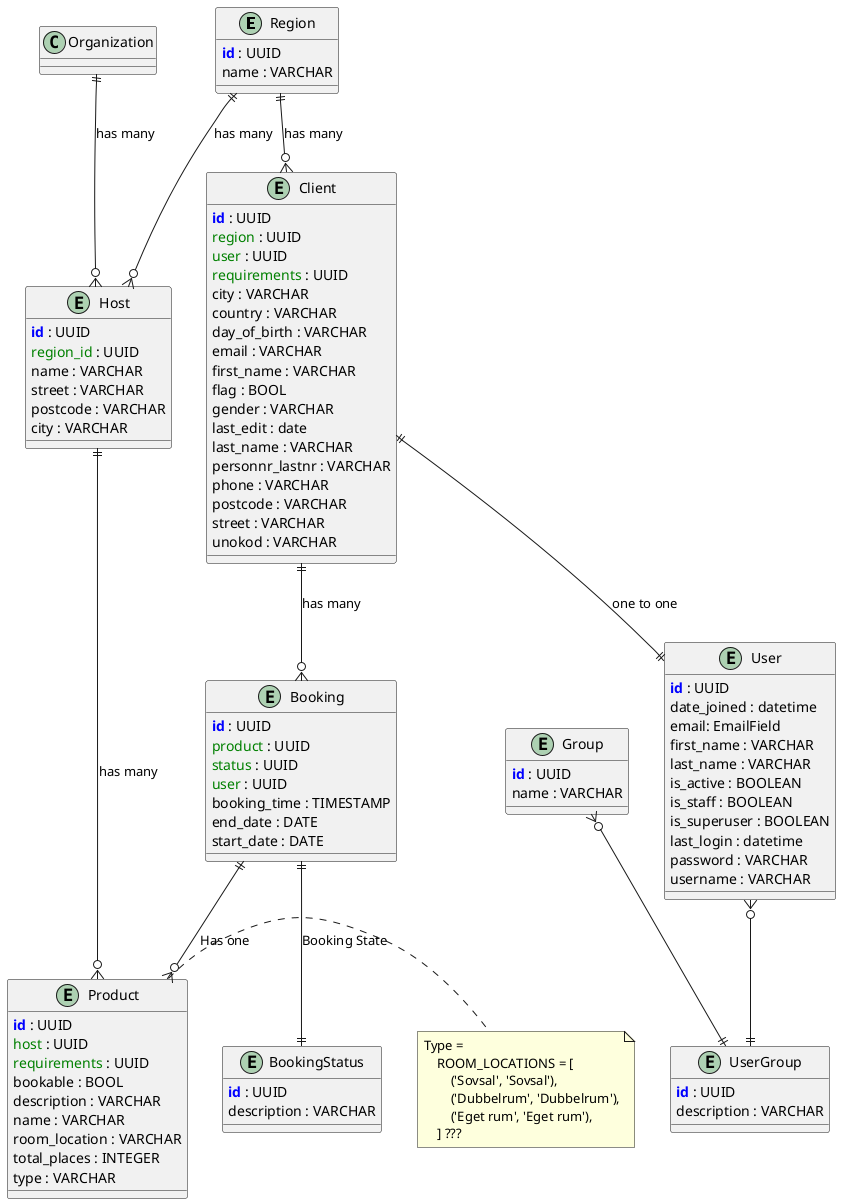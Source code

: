 @startuml

!define primary_key(x) <b><color:blue>x</color></b>
!define foreign_key(x) <color:green>x</color>


entity Region {
    primary_key(id) : UUID
    name : VARCHAR
}

entity User {
    primary_key(id) : UUID
    date_joined : datetime
    email: EmailField
    first_name : VARCHAR
    last_name : VARCHAR
    is_active : BOOLEAN
    is_staff : BOOLEAN
    is_superuser : BOOLEAN
    last_login : datetime
    password : VARCHAR
    username : VARCHAR
}

entity Group {
    primary_key(id) : UUID
    name : VARCHAR
}

entity UserGroup {
    primary_key(id) : UUID
    description : VARCHAR
}

entity Host {
    primary_key(id) : UUID
    foreign_key(region_id) : UUID
    name : VARCHAR
    street : VARCHAR
    postcode : VARCHAR
    city : VARCHAR
}

entity Client {
    primary_key(id) : UUID
    foreign_key(region) : UUID
    foreign_key(user) : UUID
    foreign_key(requirements) : UUID
    city : VARCHAR
    country : VARCHAR
    day_of_birth : VARCHAR
    email : VARCHAR
    first_name : VARCHAR
    flag : BOOL
    gender : VARCHAR
    last_edit : date
    last_name : VARCHAR
    personnr_lastnr : VARCHAR
    phone : VARCHAR
    postcode : VARCHAR
    street : VARCHAR
    unokod : VARCHAR
}

entity Product {
    primary_key(id) : UUID
    foreign_key(host) : UUID
    foreign_key(requirements) : UUID
    bookable : BOOL
    description : VARCHAR
    name : VARCHAR
    room_location : VARCHAR
    total_places : INTEGER
    type : VARCHAR
}

note right of Product
    Type =
        ROOM_LOCATIONS = [
            ('Sovsal', 'Sovsal'),
            ('Dubbelrum', 'Dubbelrum'),
            ('Eget rum', 'Eget rum'),
        ] ???
end note

entity Booking {
    primary_key(id) : UUID
    foreign_key(product) : UUID
    foreign_key(status) : UUID
    foreign_key(user) : UUID
    booking_time : TIMESTAMP
    end_date : DATE
    start_date : DATE
}

entity BookingStatus {
    primary_key(id) : UUID
    description : VARCHAR
}

User }o--|| UserGroup
Group }o--|| UserGroup
Client ||--|| User : one to one
Organization ||--o{ Host : "has many"
Host ||--o{ Product : "has many"
Region ||--o{ Host : "has many"
Region ||--o{ Client : "has many"
Client ||--o{ Booking : "has many"
Booking ||--|| BookingStatus : "Booking State"
Booking ||--o{ Product : "Has one"

@enduml